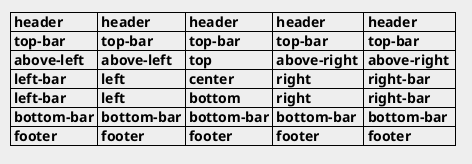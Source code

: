 @startuml

skinparam {
    BackgroundColor #eee
}

title
  | header     | header     | header     | header      | header      |
  | top-bar    | top-bar    | top-bar    | top-bar     | top-bar     |
  | above-left | above-left | top        | above-right | above-right |
  | left-bar   | left       | center     | right       | right-bar   |
  | left-bar   | left       | bottom     | right       | right-bar   |
  | bottom-bar | bottom-bar | bottom-bar | bottom-bar  | bottom-bar  |
  | footer     | footer     | footer     | footer      | footer      |
end title

@enduml